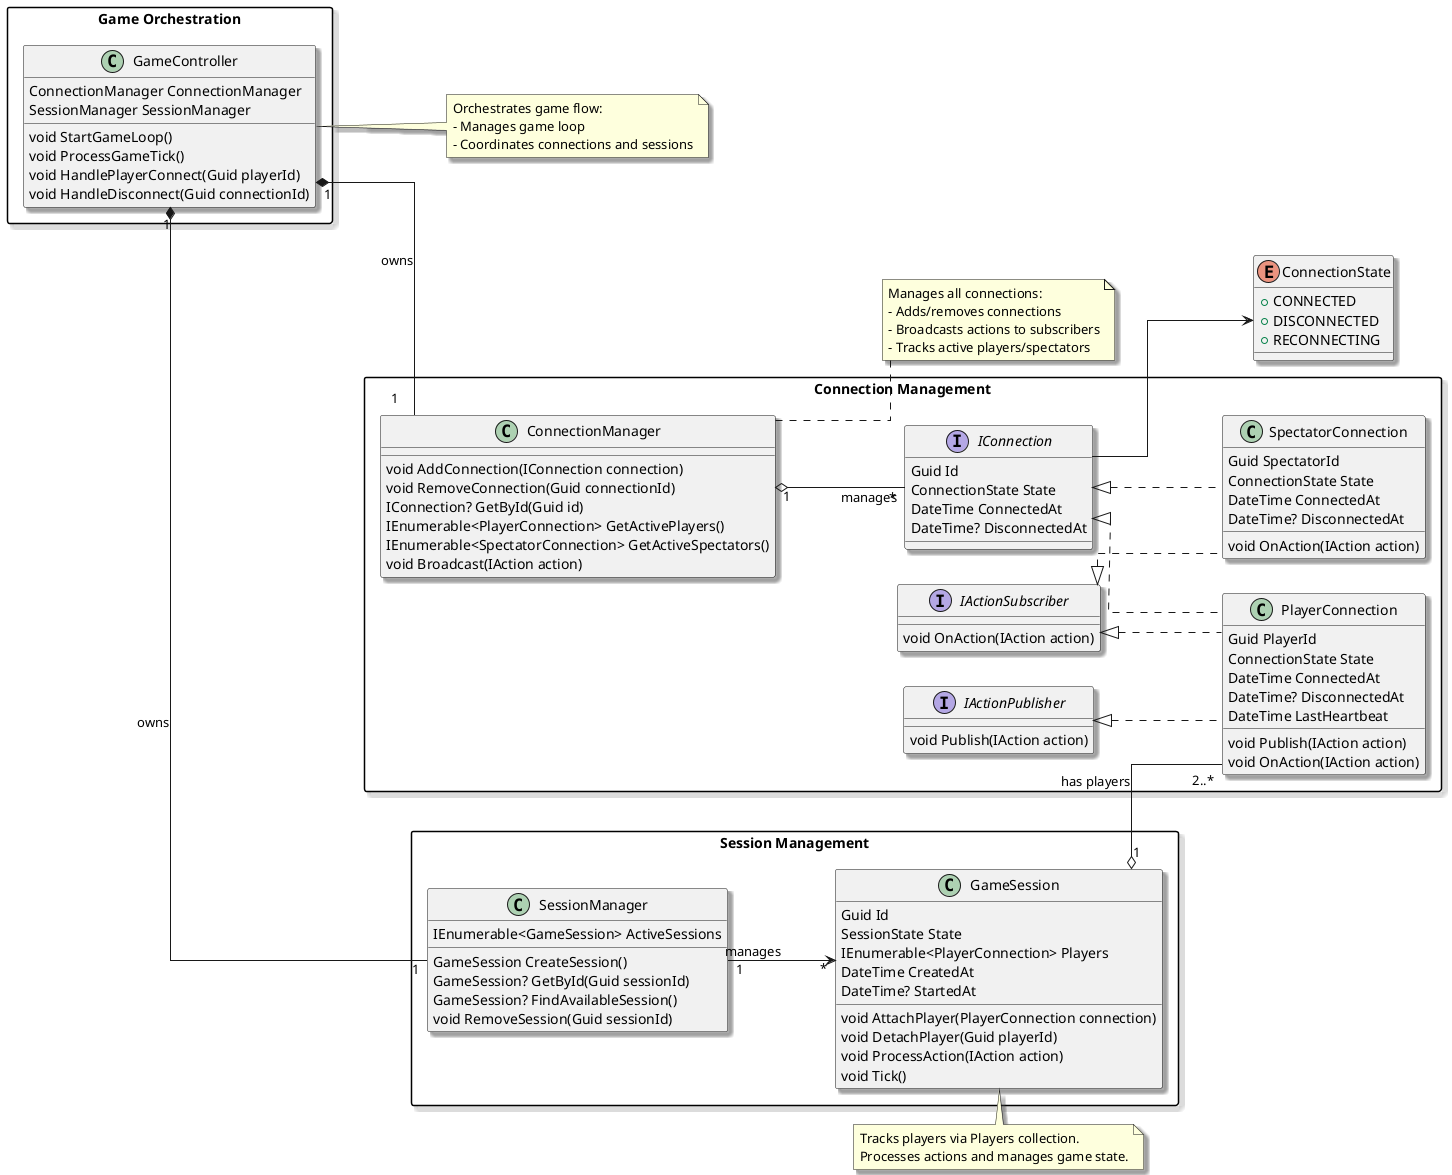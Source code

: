 @startuml MazeRunner-Network
'
' Overview: Balanced architecture for connections and action handling
' IConnection: common interface for all connections
' PlayerConnection: bidirectional (publish + subscribe)
' SpectatorConnection: unidirectional (subscribe only)
' ConnectionManager: manages connections and broadcasts actions
' GameController: orchestrates game flow
'
skinparam packageStyle rectangle
skinparam shadowing true
skinparam linetype ortho
skinparam defaultFontName Arial
left to right direction

together {
    package "Game Orchestration" {
        class GameController {
            ConnectionManager ConnectionManager
            SessionManager SessionManager
            
            void StartGameLoop()
            void ProcessGameTick()
            void HandlePlayerConnect(Guid playerId)
            void HandleDisconnect(Guid connectionId)
        }
    }
    
    note right of GameController
      Orchestrates game flow:
      - Manages game loop
      - Coordinates connections and sessions
    end note
}

together {
    enum ConnectionState {
        + CONNECTED
        + DISCONNECTED
        + RECONNECTING
    }
    
    package "Connection Management" {
        interface IActionPublisher {
            void Publish(IAction action)
        }
        
        interface IActionSubscriber {
            void OnAction(IAction action)
        }
        
        interface IConnection {
            Guid Id
            ConnectionState State
            DateTime ConnectedAt
            DateTime? DisconnectedAt
        }
        
        class PlayerConnection {
            Guid PlayerId
            ConnectionState State
            DateTime ConnectedAt
            DateTime? DisconnectedAt
            DateTime LastHeartbeat
            
            void Publish(IAction action)
            void OnAction(IAction action)
        }
    
        class SpectatorConnection {
            Guid SpectatorId
            ConnectionState State
            DateTime ConnectedAt
            DateTime? DisconnectedAt
            
            void OnAction(IAction action)
        }
        
        class ConnectionManager {
            void AddConnection(IConnection connection)
            void RemoveConnection(Guid connectionId)
            IConnection? GetById(Guid id)
            IEnumerable<PlayerConnection> GetActivePlayers()
            IEnumerable<SpectatorConnection> GetActiveSpectators()
            void Broadcast(IAction action)
        }
    }
    
    note right of ConnectionManager
      Manages all connections:
      - Adds/removes connections
      - Broadcasts actions to subscribers
      - Tracks active players/spectators
    end note
}

together {
    package "Session Management" {
        class GameSession {
            Guid Id
            SessionState State
            IEnumerable<PlayerConnection> Players
            DateTime CreatedAt
            DateTime? StartedAt
            
            void AttachPlayer(PlayerConnection connection)
            void DetachPlayer(Guid playerId)
            void ProcessAction(IAction action)
            void Tick()
        }
        
        class SessionManager {
            IEnumerable<GameSession> ActiveSessions
            
            GameSession CreateSession()
            GameSession? GetById(Guid sessionId)
            GameSession? FindAvailableSession()
            void RemoveSession(Guid sessionId)
        }
    }
    
    note bottom of GameSession
      Tracks players via Players collection.
      Processes actions and manages game state.
    end note
}


' ===== Interface Implementations =====
IConnection <|.. PlayerConnection
IConnection <|.. SpectatorConnection
IActionPublisher <|.. PlayerConnection
IActionSubscriber <|.. PlayerConnection
IActionSubscriber <|.. SpectatorConnection

' ===== Composition & Ownership =====
GameController "1" *-- "1" ConnectionManager : owns
GameController "1" *-- "1" SessionManager : owns

ConnectionManager "1" o-- "*" IConnection : manages
SessionManager "1" --> "*" GameSession : manages
GameSession "1" o-- "2..*" PlayerConnection : has players

' ===== Connection States =====
IConnection --> ConnectionState

@enduml